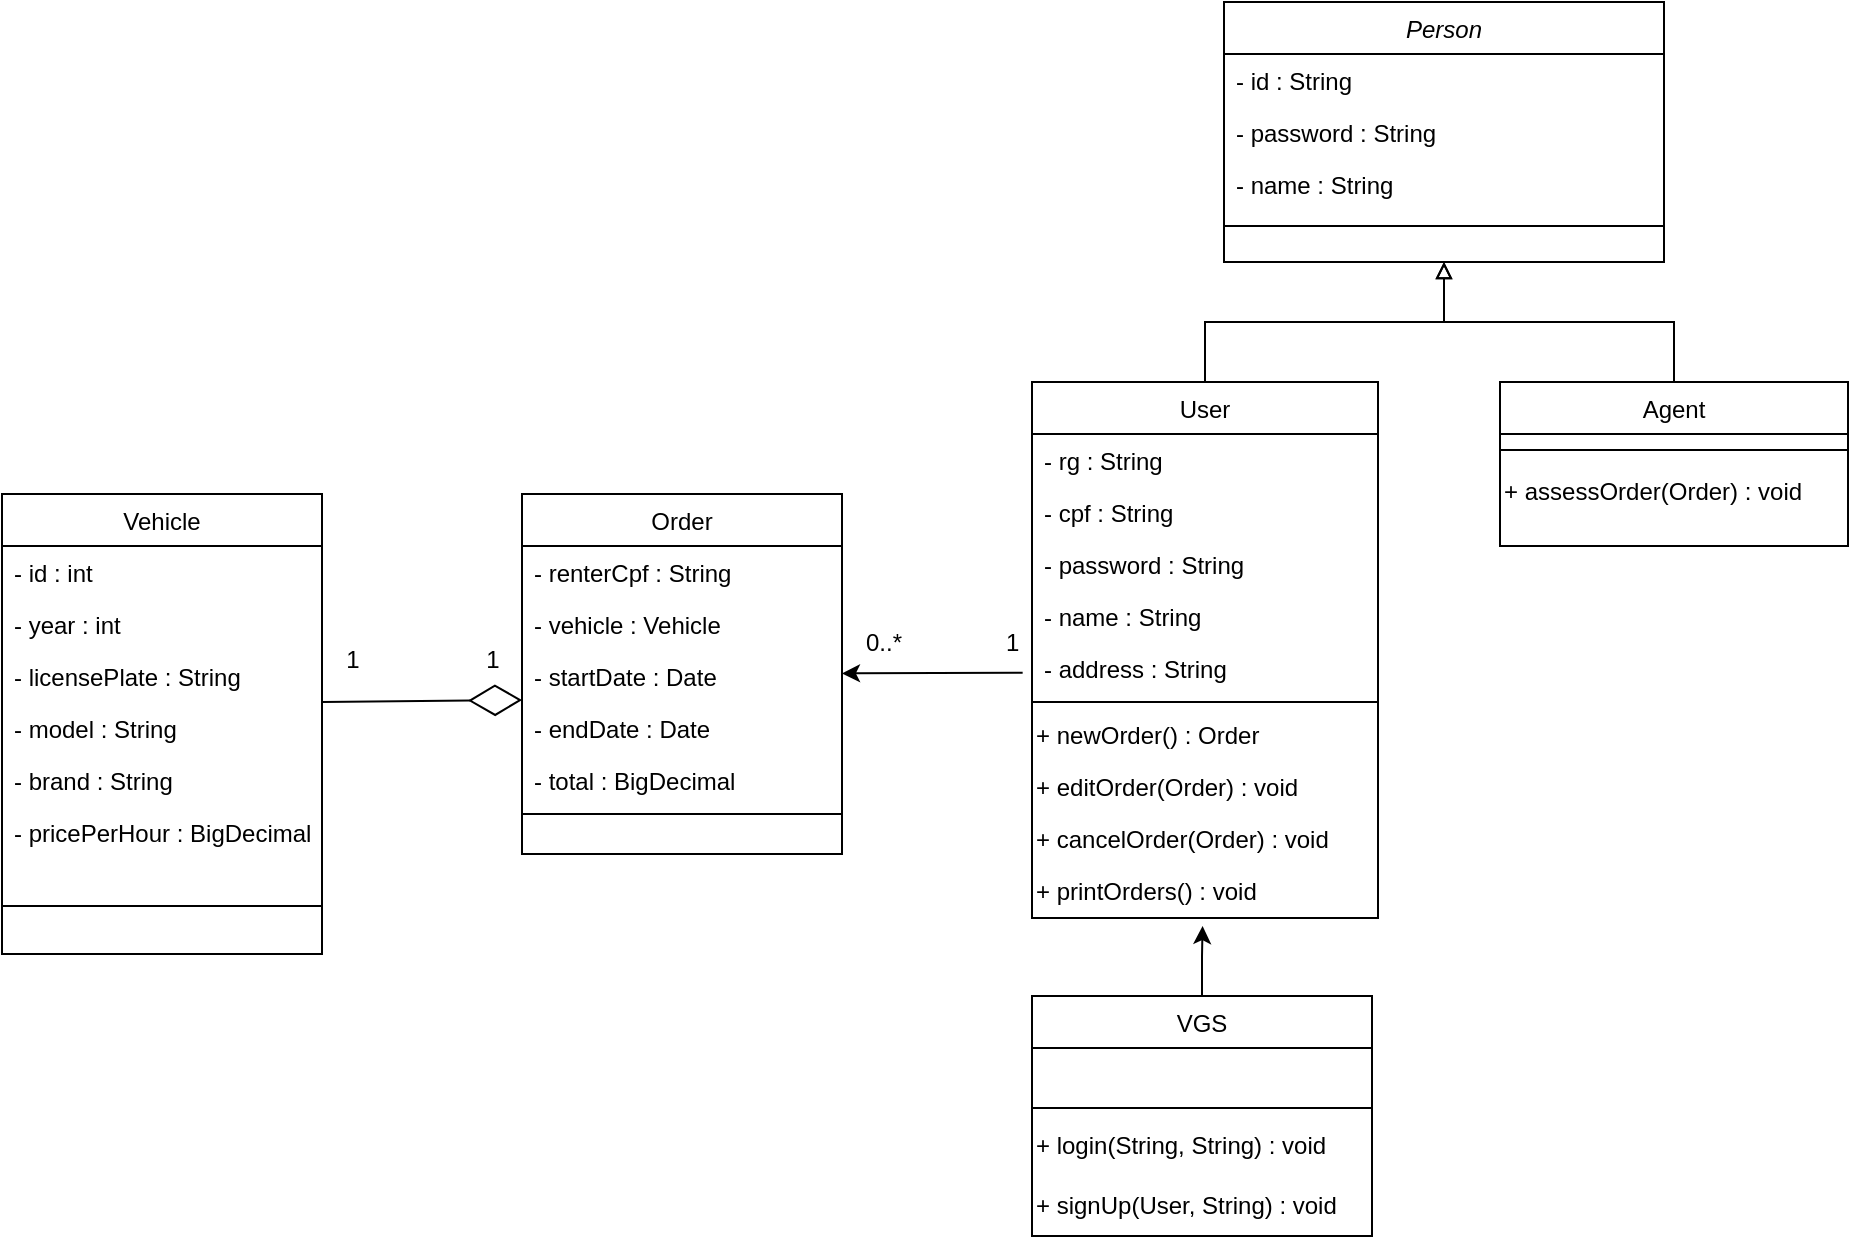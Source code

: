 <mxfile version="21.6.9" type="device">
  <diagram id="C5RBs43oDa-KdzZeNtuy" name="Page-1">
    <mxGraphModel dx="1595" dy="631" grid="0" gridSize="10" guides="1" tooltips="1" connect="1" arrows="1" fold="1" page="1" pageScale="1" pageWidth="1169" pageHeight="1654" math="0" shadow="0">
      <root>
        <mxCell id="WIyWlLk6GJQsqaUBKTNV-0" />
        <mxCell id="WIyWlLk6GJQsqaUBKTNV-1" parent="WIyWlLk6GJQsqaUBKTNV-0" />
        <mxCell id="egGyijMXKGBsi80AzcjB-11" style="edgeStyle=orthogonalEdgeStyle;rounded=0;orthogonalLoop=1;jettySize=auto;html=1;entryX=0.493;entryY=1.154;entryDx=0;entryDy=0;entryPerimeter=0;" edge="1" parent="WIyWlLk6GJQsqaUBKTNV-1" source="zkfFHV4jXpPFQw0GAbJ--13" target="egGyijMXKGBsi80AzcjB-72">
          <mxGeometry relative="1" as="geometry">
            <mxPoint x="700" y="680" as="targetPoint" />
          </mxGeometry>
        </mxCell>
        <mxCell id="zkfFHV4jXpPFQw0GAbJ--13" value="VGS" style="swimlane;fontStyle=0;align=center;verticalAlign=top;childLayout=stackLayout;horizontal=1;startSize=26;horizontalStack=0;resizeParent=1;resizeLast=0;collapsible=1;marginBottom=0;rounded=0;shadow=0;strokeWidth=1;" parent="WIyWlLk6GJQsqaUBKTNV-1" vertex="1">
          <mxGeometry x="615" y="753" width="170" height="120" as="geometry">
            <mxRectangle x="340" y="380" width="170" height="26" as="alternateBounds" />
          </mxGeometry>
        </mxCell>
        <mxCell id="zkfFHV4jXpPFQw0GAbJ--14" value=" " style="text;align=left;verticalAlign=top;spacingLeft=4;spacingRight=4;overflow=hidden;rotatable=0;points=[[0,0.5],[1,0.5]];portConstraint=eastwest;" parent="zkfFHV4jXpPFQw0GAbJ--13" vertex="1">
          <mxGeometry y="26" width="170" height="26" as="geometry" />
        </mxCell>
        <mxCell id="zkfFHV4jXpPFQw0GAbJ--15" value="" style="line;html=1;strokeWidth=1;align=left;verticalAlign=middle;spacingTop=-1;spacingLeft=3;spacingRight=3;rotatable=0;labelPosition=right;points=[];portConstraint=eastwest;" parent="zkfFHV4jXpPFQw0GAbJ--13" vertex="1">
          <mxGeometry y="52" width="170" height="8" as="geometry" />
        </mxCell>
        <mxCell id="egGyijMXKGBsi80AzcjB-8" value="+ login(String, String) : void" style="text;html=1;align=left;verticalAlign=middle;resizable=0;points=[];autosize=1;strokeColor=none;fillColor=none;" vertex="1" parent="zkfFHV4jXpPFQw0GAbJ--13">
          <mxGeometry y="60" width="170" height="30" as="geometry" />
        </mxCell>
        <mxCell id="egGyijMXKGBsi80AzcjB-10" value="+ signUp(User, String) : void" style="text;html=1;align=left;verticalAlign=middle;resizable=0;points=[];autosize=1;strokeColor=none;fillColor=none;" vertex="1" parent="zkfFHV4jXpPFQw0GAbJ--13">
          <mxGeometry y="90" width="170" height="30" as="geometry" />
        </mxCell>
        <mxCell id="zkfFHV4jXpPFQw0GAbJ--17" value="Vehicle" style="swimlane;fontStyle=0;align=center;verticalAlign=top;childLayout=stackLayout;horizontal=1;startSize=26;horizontalStack=0;resizeParent=1;resizeLast=0;collapsible=1;marginBottom=0;rounded=0;shadow=0;strokeWidth=1;" parent="WIyWlLk6GJQsqaUBKTNV-1" vertex="1">
          <mxGeometry x="100" y="502" width="160" height="230" as="geometry">
            <mxRectangle x="550" y="140" width="160" height="26" as="alternateBounds" />
          </mxGeometry>
        </mxCell>
        <mxCell id="egGyijMXKGBsi80AzcjB-1" value="- id : int" style="text;align=left;verticalAlign=top;spacingLeft=4;spacingRight=4;overflow=hidden;rotatable=0;points=[[0,0.5],[1,0.5]];portConstraint=eastwest;" vertex="1" parent="zkfFHV4jXpPFQw0GAbJ--17">
          <mxGeometry y="26" width="160" height="26" as="geometry" />
        </mxCell>
        <mxCell id="zkfFHV4jXpPFQw0GAbJ--18" value="- year : int" style="text;align=left;verticalAlign=top;spacingLeft=4;spacingRight=4;overflow=hidden;rotatable=0;points=[[0,0.5],[1,0.5]];portConstraint=eastwest;" parent="zkfFHV4jXpPFQw0GAbJ--17" vertex="1">
          <mxGeometry y="52" width="160" height="26" as="geometry" />
        </mxCell>
        <mxCell id="zkfFHV4jXpPFQw0GAbJ--19" value="- licensePlate : String" style="text;align=left;verticalAlign=top;spacingLeft=4;spacingRight=4;overflow=hidden;rotatable=0;points=[[0,0.5],[1,0.5]];portConstraint=eastwest;rounded=0;shadow=0;html=0;" parent="zkfFHV4jXpPFQw0GAbJ--17" vertex="1">
          <mxGeometry y="78" width="160" height="26" as="geometry" />
        </mxCell>
        <mxCell id="zkfFHV4jXpPFQw0GAbJ--20" value="- model : String" style="text;align=left;verticalAlign=top;spacingLeft=4;spacingRight=4;overflow=hidden;rotatable=0;points=[[0,0.5],[1,0.5]];portConstraint=eastwest;rounded=0;shadow=0;html=0;" parent="zkfFHV4jXpPFQw0GAbJ--17" vertex="1">
          <mxGeometry y="104" width="160" height="26" as="geometry" />
        </mxCell>
        <mxCell id="zkfFHV4jXpPFQw0GAbJ--21" value="- brand : String" style="text;align=left;verticalAlign=top;spacingLeft=4;spacingRight=4;overflow=hidden;rotatable=0;points=[[0,0.5],[1,0.5]];portConstraint=eastwest;rounded=0;shadow=0;html=0;" parent="zkfFHV4jXpPFQw0GAbJ--17" vertex="1">
          <mxGeometry y="130" width="160" height="26" as="geometry" />
        </mxCell>
        <mxCell id="egGyijMXKGBsi80AzcjB-21" value="- pricePerHour : BigDecimal" style="text;align=left;verticalAlign=top;spacingLeft=4;spacingRight=4;overflow=hidden;rotatable=0;points=[[0,0.5],[1,0.5]];portConstraint=eastwest;rounded=0;shadow=0;html=0;" vertex="1" parent="zkfFHV4jXpPFQw0GAbJ--17">
          <mxGeometry y="156" width="160" height="26" as="geometry" />
        </mxCell>
        <mxCell id="zkfFHV4jXpPFQw0GAbJ--23" value="" style="line;html=1;strokeWidth=1;align=left;verticalAlign=middle;spacingTop=-1;spacingLeft=3;spacingRight=3;rotatable=0;labelPosition=right;points=[];portConstraint=eastwest;" parent="zkfFHV4jXpPFQw0GAbJ--17" vertex="1">
          <mxGeometry y="182" width="160" height="48" as="geometry" />
        </mxCell>
        <mxCell id="egGyijMXKGBsi80AzcjB-12" value="Order" style="swimlane;fontStyle=0;align=center;verticalAlign=top;childLayout=stackLayout;horizontal=1;startSize=26;horizontalStack=0;resizeParent=1;resizeLast=0;collapsible=1;marginBottom=0;rounded=0;shadow=0;strokeWidth=1;" vertex="1" parent="WIyWlLk6GJQsqaUBKTNV-1">
          <mxGeometry x="360" y="502" width="160" height="180" as="geometry">
            <mxRectangle x="550" y="140" width="160" height="26" as="alternateBounds" />
          </mxGeometry>
        </mxCell>
        <mxCell id="egGyijMXKGBsi80AzcjB-50" value="- renterCpf : String" style="text;align=left;verticalAlign=top;spacingLeft=4;spacingRight=4;overflow=hidden;rotatable=0;points=[[0,0.5],[1,0.5]];portConstraint=eastwest;" vertex="1" parent="egGyijMXKGBsi80AzcjB-12">
          <mxGeometry y="26" width="160" height="26" as="geometry" />
        </mxCell>
        <mxCell id="egGyijMXKGBsi80AzcjB-14" value="- vehicle : Vehicle" style="text;align=left;verticalAlign=top;spacingLeft=4;spacingRight=4;overflow=hidden;rotatable=0;points=[[0,0.5],[1,0.5]];portConstraint=eastwest;" vertex="1" parent="egGyijMXKGBsi80AzcjB-12">
          <mxGeometry y="52" width="160" height="26" as="geometry" />
        </mxCell>
        <mxCell id="egGyijMXKGBsi80AzcjB-22" value="- startDate : Date" style="text;align=left;verticalAlign=top;spacingLeft=4;spacingRight=4;overflow=hidden;rotatable=0;points=[[0,0.5],[1,0.5]];portConstraint=eastwest;" vertex="1" parent="egGyijMXKGBsi80AzcjB-12">
          <mxGeometry y="78" width="160" height="26" as="geometry" />
        </mxCell>
        <mxCell id="egGyijMXKGBsi80AzcjB-23" value="- endDate : Date" style="text;align=left;verticalAlign=top;spacingLeft=4;spacingRight=4;overflow=hidden;rotatable=0;points=[[0,0.5],[1,0.5]];portConstraint=eastwest;" vertex="1" parent="egGyijMXKGBsi80AzcjB-12">
          <mxGeometry y="104" width="160" height="26" as="geometry" />
        </mxCell>
        <mxCell id="egGyijMXKGBsi80AzcjB-24" value="- total : BigDecimal" style="text;align=left;verticalAlign=top;spacingLeft=4;spacingRight=4;overflow=hidden;rotatable=0;points=[[0,0.5],[1,0.5]];portConstraint=eastwest;" vertex="1" parent="egGyijMXKGBsi80AzcjB-12">
          <mxGeometry y="130" width="160" height="26" as="geometry" />
        </mxCell>
        <mxCell id="egGyijMXKGBsi80AzcjB-18" value="" style="line;html=1;strokeWidth=1;align=left;verticalAlign=middle;spacingTop=-1;spacingLeft=3;spacingRight=3;rotatable=0;labelPosition=right;points=[];portConstraint=eastwest;" vertex="1" parent="egGyijMXKGBsi80AzcjB-12">
          <mxGeometry y="156" width="160" height="8" as="geometry" />
        </mxCell>
        <mxCell id="egGyijMXKGBsi80AzcjB-20" value="" style="endArrow=diamondThin;endFill=0;endSize=24;html=1;rounded=0;exitX=1.002;exitY=0;exitDx=0;exitDy=0;exitPerimeter=0;" edge="1" parent="WIyWlLk6GJQsqaUBKTNV-1" source="zkfFHV4jXpPFQw0GAbJ--20">
          <mxGeometry width="160" relative="1" as="geometry">
            <mxPoint x="290" y="587.66" as="sourcePoint" />
            <mxPoint x="360" y="605" as="targetPoint" />
          </mxGeometry>
        </mxCell>
        <mxCell id="egGyijMXKGBsi80AzcjB-25" value="" style="resizable=0;align=left;verticalAlign=bottom;labelBackgroundColor=none;fontSize=12;" connectable="0" vertex="1" parent="WIyWlLk6GJQsqaUBKTNV-1">
          <mxGeometry x="340" y="575.0" as="geometry" />
        </mxCell>
        <mxCell id="egGyijMXKGBsi80AzcjB-27" value="0..*" style="resizable=0;align=left;verticalAlign=bottom;labelBackgroundColor=none;fontSize=12;" connectable="0" vertex="1" parent="WIyWlLk6GJQsqaUBKTNV-1">
          <mxGeometry x="530" y="585.0" as="geometry" />
        </mxCell>
        <mxCell id="egGyijMXKGBsi80AzcjB-35" value="1" style="text;html=1;align=center;verticalAlign=middle;resizable=0;points=[];autosize=1;strokeColor=none;fillColor=none;" vertex="1" parent="WIyWlLk6GJQsqaUBKTNV-1">
          <mxGeometry x="260" y="570" width="30" height="30" as="geometry" />
        </mxCell>
        <mxCell id="egGyijMXKGBsi80AzcjB-37" value="1" style="text;html=1;align=center;verticalAlign=middle;resizable=0;points=[];autosize=1;strokeColor=none;fillColor=none;" vertex="1" parent="WIyWlLk6GJQsqaUBKTNV-1">
          <mxGeometry x="330" y="570" width="30" height="30" as="geometry" />
        </mxCell>
        <mxCell id="egGyijMXKGBsi80AzcjB-39" style="rounded=0;orthogonalLoop=1;jettySize=auto;html=1;exitX=-0.027;exitY=0.59;exitDx=0;exitDy=0;exitPerimeter=0;" edge="1" parent="WIyWlLk6GJQsqaUBKTNV-1" source="egGyijMXKGBsi80AzcjB-59" target="egGyijMXKGBsi80AzcjB-12">
          <mxGeometry relative="1" as="geometry">
            <mxPoint x="617" y="510" as="sourcePoint" />
          </mxGeometry>
        </mxCell>
        <mxCell id="egGyijMXKGBsi80AzcjB-40" value="1" style="resizable=0;align=left;verticalAlign=bottom;labelBackgroundColor=none;fontSize=12;" connectable="0" vertex="1" parent="WIyWlLk6GJQsqaUBKTNV-1">
          <mxGeometry x="600" y="585.0" as="geometry" />
        </mxCell>
        <mxCell id="egGyijMXKGBsi80AzcjB-41" value="Person" style="swimlane;fontStyle=2;align=center;verticalAlign=top;childLayout=stackLayout;horizontal=1;startSize=26;horizontalStack=0;resizeParent=1;resizeLast=0;collapsible=1;marginBottom=0;rounded=0;shadow=0;strokeWidth=1;" vertex="1" parent="WIyWlLk6GJQsqaUBKTNV-1">
          <mxGeometry x="711" y="256" width="220" height="130" as="geometry">
            <mxRectangle x="230" y="140" width="160" height="26" as="alternateBounds" />
          </mxGeometry>
        </mxCell>
        <mxCell id="egGyijMXKGBsi80AzcjB-42" value="- id : String" style="text;align=left;verticalAlign=top;spacingLeft=4;spacingRight=4;overflow=hidden;rotatable=0;points=[[0,0.5],[1,0.5]];portConstraint=eastwest;" vertex="1" parent="egGyijMXKGBsi80AzcjB-41">
          <mxGeometry y="26" width="220" height="26" as="geometry" />
        </mxCell>
        <mxCell id="egGyijMXKGBsi80AzcjB-44" value="- password : String" style="text;align=left;verticalAlign=top;spacingLeft=4;spacingRight=4;overflow=hidden;rotatable=0;points=[[0,0.5],[1,0.5]];portConstraint=eastwest;rounded=0;shadow=0;html=0;" vertex="1" parent="egGyijMXKGBsi80AzcjB-41">
          <mxGeometry y="52" width="220" height="26" as="geometry" />
        </mxCell>
        <mxCell id="egGyijMXKGBsi80AzcjB-45" value="- name : String" style="text;align=left;verticalAlign=top;spacingLeft=4;spacingRight=4;overflow=hidden;rotatable=0;points=[[0,0.5],[1,0.5]];portConstraint=eastwest;rounded=0;shadow=0;html=0;" vertex="1" parent="egGyijMXKGBsi80AzcjB-41">
          <mxGeometry y="78" width="220" height="26" as="geometry" />
        </mxCell>
        <mxCell id="egGyijMXKGBsi80AzcjB-47" value="" style="line;html=1;strokeWidth=1;align=left;verticalAlign=middle;spacingTop=-1;spacingLeft=3;spacingRight=3;rotatable=0;labelPosition=right;points=[];portConstraint=eastwest;" vertex="1" parent="egGyijMXKGBsi80AzcjB-41">
          <mxGeometry y="104" width="220" height="16" as="geometry" />
        </mxCell>
        <mxCell id="egGyijMXKGBsi80AzcjB-90" style="edgeStyle=orthogonalEdgeStyle;rounded=0;orthogonalLoop=1;jettySize=auto;html=1;entryX=0.5;entryY=1;entryDx=0;entryDy=0;endArrow=block;endFill=0;" edge="1" parent="WIyWlLk6GJQsqaUBKTNV-1" source="egGyijMXKGBsi80AzcjB-54" target="egGyijMXKGBsi80AzcjB-41">
          <mxGeometry relative="1" as="geometry" />
        </mxCell>
        <mxCell id="egGyijMXKGBsi80AzcjB-54" value="User" style="swimlane;fontStyle=0;align=center;verticalAlign=top;childLayout=stackLayout;horizontal=1;startSize=26;horizontalStack=0;resizeParent=1;resizeLast=0;collapsible=1;marginBottom=0;rounded=0;shadow=0;strokeWidth=1;" vertex="1" parent="WIyWlLk6GJQsqaUBKTNV-1">
          <mxGeometry x="615" y="446" width="173" height="268" as="geometry">
            <mxRectangle x="550" y="140" width="160" height="26" as="alternateBounds" />
          </mxGeometry>
        </mxCell>
        <mxCell id="egGyijMXKGBsi80AzcjB-55" value="- rg : String" style="text;align=left;verticalAlign=top;spacingLeft=4;spacingRight=4;overflow=hidden;rotatable=0;points=[[0,0.5],[1,0.5]];portConstraint=eastwest;" vertex="1" parent="egGyijMXKGBsi80AzcjB-54">
          <mxGeometry y="26" width="173" height="26" as="geometry" />
        </mxCell>
        <mxCell id="egGyijMXKGBsi80AzcjB-56" value="- cpf : String" style="text;align=left;verticalAlign=top;spacingLeft=4;spacingRight=4;overflow=hidden;rotatable=0;points=[[0,0.5],[1,0.5]];portConstraint=eastwest;" vertex="1" parent="egGyijMXKGBsi80AzcjB-54">
          <mxGeometry y="52" width="173" height="26" as="geometry" />
        </mxCell>
        <mxCell id="egGyijMXKGBsi80AzcjB-57" value="- password : String" style="text;align=left;verticalAlign=top;spacingLeft=4;spacingRight=4;overflow=hidden;rotatable=0;points=[[0,0.5],[1,0.5]];portConstraint=eastwest;" vertex="1" parent="egGyijMXKGBsi80AzcjB-54">
          <mxGeometry y="78" width="173" height="26" as="geometry" />
        </mxCell>
        <mxCell id="egGyijMXKGBsi80AzcjB-58" value="- name : String" style="text;align=left;verticalAlign=top;spacingLeft=4;spacingRight=4;overflow=hidden;rotatable=0;points=[[0,0.5],[1,0.5]];portConstraint=eastwest;" vertex="1" parent="egGyijMXKGBsi80AzcjB-54">
          <mxGeometry y="104" width="173" height="26" as="geometry" />
        </mxCell>
        <mxCell id="egGyijMXKGBsi80AzcjB-59" value="- address : String" style="text;align=left;verticalAlign=top;spacingLeft=4;spacingRight=4;overflow=hidden;rotatable=0;points=[[0,0.5],[1,0.5]];portConstraint=eastwest;" vertex="1" parent="egGyijMXKGBsi80AzcjB-54">
          <mxGeometry y="130" width="173" height="26" as="geometry" />
        </mxCell>
        <mxCell id="egGyijMXKGBsi80AzcjB-60" value="" style="line;html=1;strokeWidth=1;align=left;verticalAlign=middle;spacingTop=-1;spacingLeft=3;spacingRight=3;rotatable=0;labelPosition=right;points=[];portConstraint=eastwest;" vertex="1" parent="egGyijMXKGBsi80AzcjB-54">
          <mxGeometry y="156" width="173" height="8" as="geometry" />
        </mxCell>
        <mxCell id="egGyijMXKGBsi80AzcjB-68" value="+ newOrder() : Order " style="text;html=1;align=left;verticalAlign=middle;resizable=0;points=[];autosize=1;strokeColor=none;fillColor=none;" vertex="1" parent="egGyijMXKGBsi80AzcjB-54">
          <mxGeometry y="164" width="173" height="26" as="geometry" />
        </mxCell>
        <mxCell id="egGyijMXKGBsi80AzcjB-69" value="+ editOrder(Order) : void" style="text;html=1;align=left;verticalAlign=middle;resizable=0;points=[];autosize=1;strokeColor=none;fillColor=none;" vertex="1" parent="egGyijMXKGBsi80AzcjB-54">
          <mxGeometry y="190" width="173" height="26" as="geometry" />
        </mxCell>
        <mxCell id="egGyijMXKGBsi80AzcjB-70" value="+ cancelOrder(Order) : void" style="text;html=1;align=left;verticalAlign=middle;resizable=0;points=[];autosize=1;strokeColor=none;fillColor=none;" vertex="1" parent="egGyijMXKGBsi80AzcjB-54">
          <mxGeometry y="216" width="173" height="26" as="geometry" />
        </mxCell>
        <mxCell id="egGyijMXKGBsi80AzcjB-72" value="+ printOrders() : void" style="text;html=1;align=left;verticalAlign=middle;resizable=0;points=[];autosize=1;strokeColor=none;fillColor=none;" vertex="1" parent="egGyijMXKGBsi80AzcjB-54">
          <mxGeometry y="242" width="173" height="26" as="geometry" />
        </mxCell>
        <mxCell id="egGyijMXKGBsi80AzcjB-91" style="edgeStyle=orthogonalEdgeStyle;rounded=0;orthogonalLoop=1;jettySize=auto;html=1;entryX=0.5;entryY=1;entryDx=0;entryDy=0;endArrow=block;endFill=0;" edge="1" parent="WIyWlLk6GJQsqaUBKTNV-1" source="egGyijMXKGBsi80AzcjB-84" target="egGyijMXKGBsi80AzcjB-41">
          <mxGeometry relative="1" as="geometry" />
        </mxCell>
        <mxCell id="egGyijMXKGBsi80AzcjB-84" value="Agent" style="swimlane;fontStyle=0;align=center;verticalAlign=top;childLayout=stackLayout;horizontal=1;startSize=26;horizontalStack=0;resizeParent=1;resizeLast=0;collapsible=1;marginBottom=0;rounded=0;shadow=0;strokeWidth=1;" vertex="1" parent="WIyWlLk6GJQsqaUBKTNV-1">
          <mxGeometry x="849" y="446" width="174" height="82" as="geometry">
            <mxRectangle x="230" y="140" width="160" height="26" as="alternateBounds" />
          </mxGeometry>
        </mxCell>
        <mxCell id="egGyijMXKGBsi80AzcjB-88" value="" style="line;html=1;strokeWidth=1;align=left;verticalAlign=middle;spacingTop=-1;spacingLeft=3;spacingRight=3;rotatable=0;labelPosition=right;points=[];portConstraint=eastwest;" vertex="1" parent="egGyijMXKGBsi80AzcjB-84">
          <mxGeometry y="26" width="174" height="16" as="geometry" />
        </mxCell>
        <mxCell id="egGyijMXKGBsi80AzcjB-89" value="+ assessOrder(Order) : void" style="text;html=1;align=left;verticalAlign=middle;resizable=0;points=[];autosize=1;strokeColor=none;fillColor=none;" vertex="1" parent="egGyijMXKGBsi80AzcjB-84">
          <mxGeometry y="42" width="174" height="26" as="geometry" />
        </mxCell>
      </root>
    </mxGraphModel>
  </diagram>
</mxfile>
